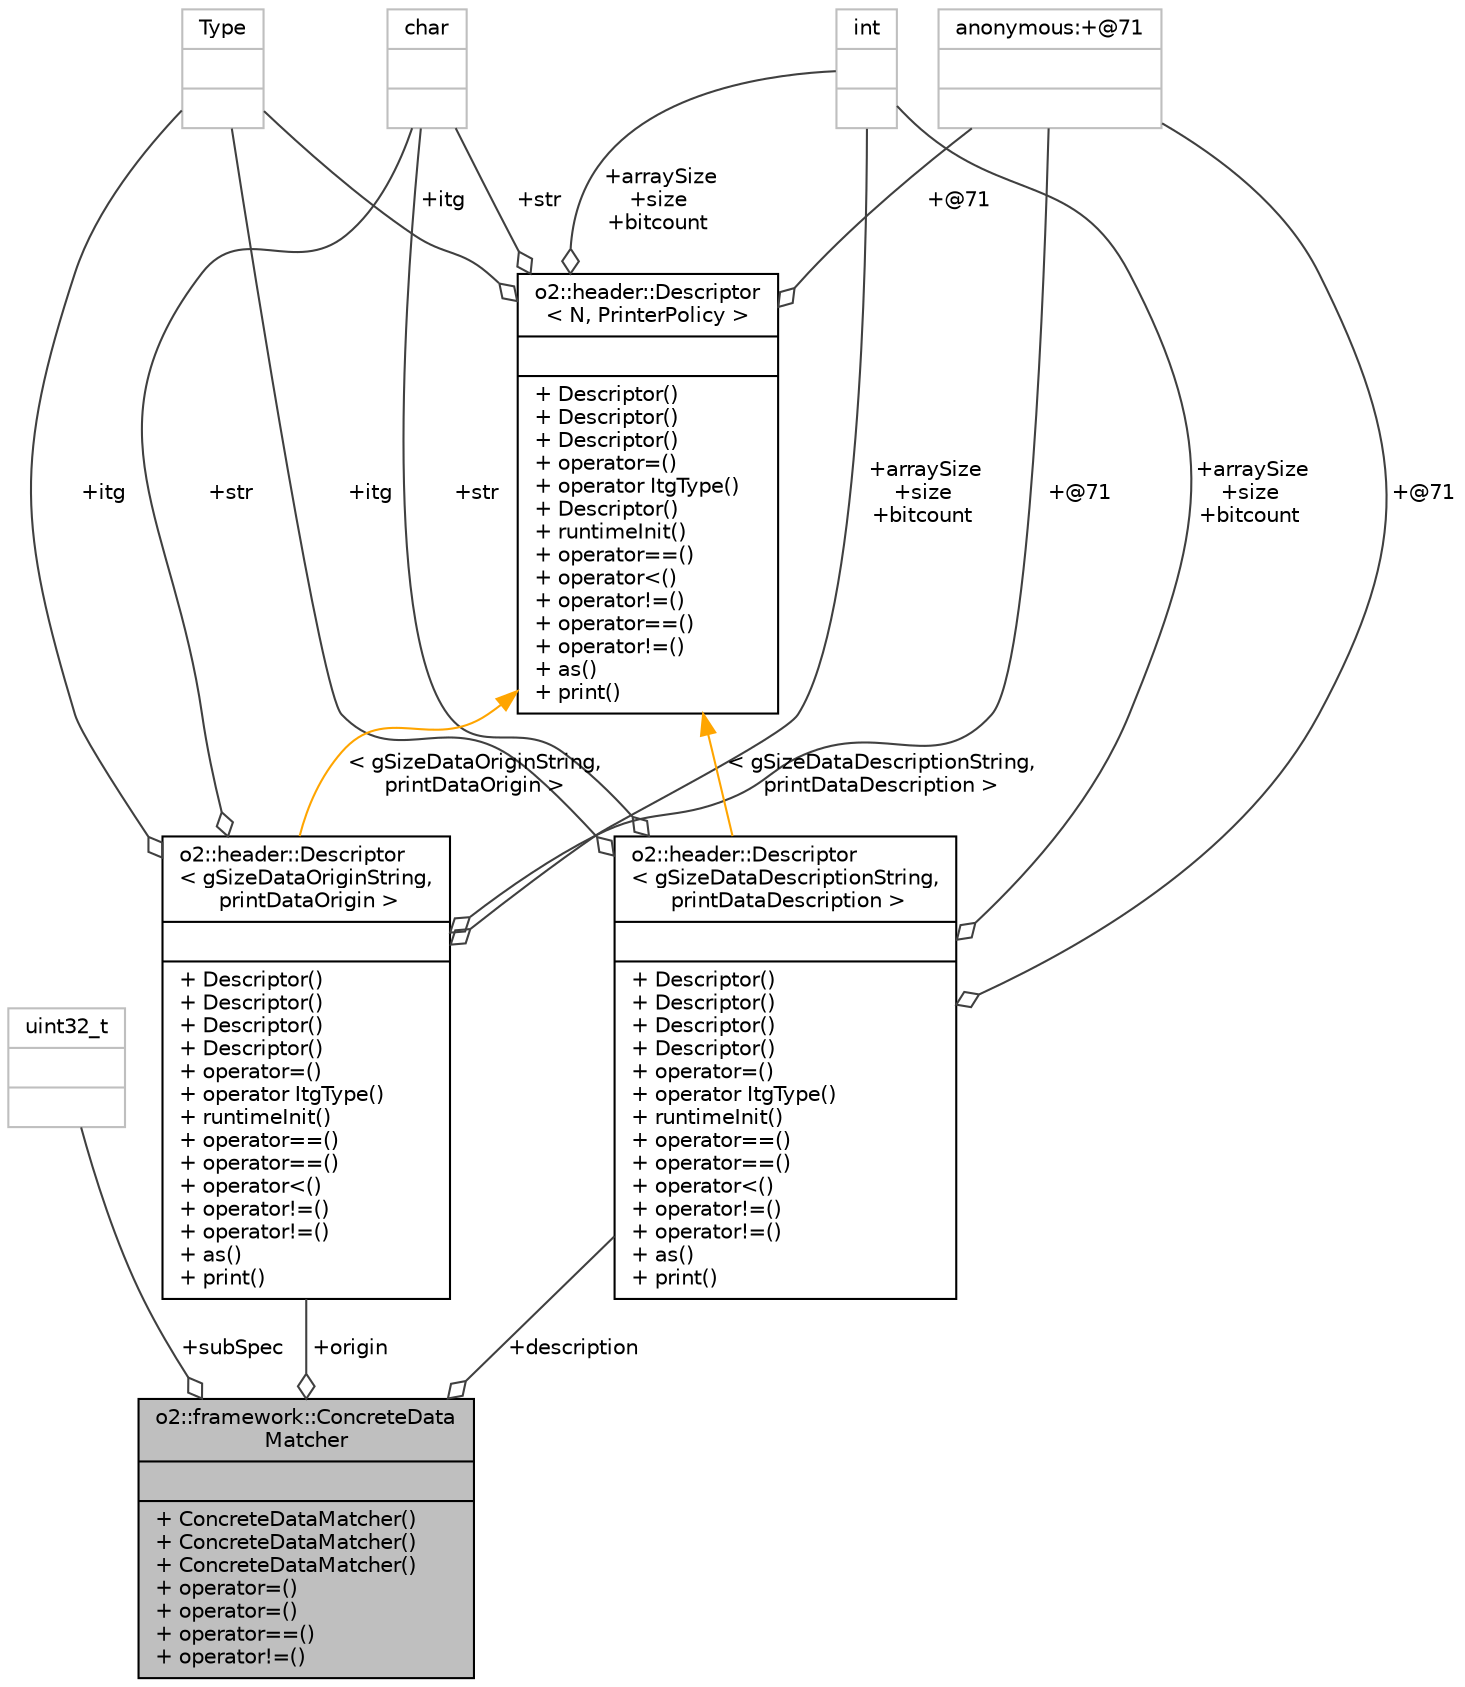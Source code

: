 digraph "o2::framework::ConcreteDataMatcher"
{
 // INTERACTIVE_SVG=YES
  bgcolor="transparent";
  edge [fontname="Helvetica",fontsize="10",labelfontname="Helvetica",labelfontsize="10"];
  node [fontname="Helvetica",fontsize="10",shape=record];
  Node1 [label="{o2::framework::ConcreteData\lMatcher\n||+ ConcreteDataMatcher()\l+ ConcreteDataMatcher()\l+ ConcreteDataMatcher()\l+ operator=()\l+ operator=()\l+ operator==()\l+ operator!=()\l}",height=0.2,width=0.4,color="black", fillcolor="grey75", style="filled", fontcolor="black"];
  Node2 -> Node1 [color="grey25",fontsize="10",style="solid",label=" +subSpec" ,arrowhead="odiamond",fontname="Helvetica"];
  Node2 [label="{uint32_t\n||}",height=0.2,width=0.4,color="grey75"];
  Node3 -> Node1 [color="grey25",fontsize="10",style="solid",label=" +origin" ,arrowhead="odiamond",fontname="Helvetica"];
  Node3 [label="{o2::header::Descriptor\l\< gSizeDataOriginString,\l printDataOrigin \>\n||+ Descriptor()\l+ Descriptor()\l+ Descriptor()\l+ Descriptor()\l+ operator=()\l+ operator ItgType()\l+ runtimeInit()\l+ operator==()\l+ operator==()\l+ operator\<()\l+ operator!=()\l+ operator!=()\l+ as()\l+ print()\l}",height=0.2,width=0.4,color="black",URL="$d9/db3/structo2_1_1header_1_1Descriptor.html"];
  Node4 -> Node3 [color="grey25",fontsize="10",style="solid",label=" +itg" ,arrowhead="odiamond",fontname="Helvetica"];
  Node4 [label="{Type\n||}",height=0.2,width=0.4,color="grey75"];
  Node5 -> Node3 [color="grey25",fontsize="10",style="solid",label=" +str" ,arrowhead="odiamond",fontname="Helvetica"];
  Node5 [label="{char\n||}",height=0.2,width=0.4,color="grey75"];
  Node6 -> Node3 [color="grey25",fontsize="10",style="solid",label=" +arraySize\n+size\n+bitcount" ,arrowhead="odiamond",fontname="Helvetica"];
  Node6 [label="{int\n||}",height=0.2,width=0.4,color="grey75"];
  Node7 -> Node3 [color="grey25",fontsize="10",style="solid",label=" +@71" ,arrowhead="odiamond",fontname="Helvetica"];
  Node7 [label="{anonymous:+@71\n||}",height=0.2,width=0.4,color="grey75"];
  Node8 -> Node3 [dir="back",color="orange",fontsize="10",style="solid",label=" \< gSizeDataOriginString,\l printDataOrigin \>" ,fontname="Helvetica"];
  Node8 [label="{o2::header::Descriptor\l\< N, PrinterPolicy \>\n||+ Descriptor()\l+ Descriptor()\l+ Descriptor()\l+ operator=()\l+ operator ItgType()\l+ Descriptor()\l+ runtimeInit()\l+ operator==()\l+ operator\<()\l+ operator!=()\l+ operator==()\l+ operator!=()\l+ as()\l+ print()\l}",height=0.2,width=0.4,color="black",URL="$d9/db3/structo2_1_1header_1_1Descriptor.html"];
  Node4 -> Node8 [color="grey25",fontsize="10",style="solid",label=" +itg" ,arrowhead="odiamond",fontname="Helvetica"];
  Node5 -> Node8 [color="grey25",fontsize="10",style="solid",label=" +str" ,arrowhead="odiamond",fontname="Helvetica"];
  Node6 -> Node8 [color="grey25",fontsize="10",style="solid",label=" +arraySize\n+size\n+bitcount" ,arrowhead="odiamond",fontname="Helvetica"];
  Node7 -> Node8 [color="grey25",fontsize="10",style="solid",label=" +@71" ,arrowhead="odiamond",fontname="Helvetica"];
  Node9 -> Node1 [color="grey25",fontsize="10",style="solid",label=" +description" ,arrowhead="odiamond",fontname="Helvetica"];
  Node9 [label="{o2::header::Descriptor\l\< gSizeDataDescriptionString,\l printDataDescription \>\n||+ Descriptor()\l+ Descriptor()\l+ Descriptor()\l+ Descriptor()\l+ operator=()\l+ operator ItgType()\l+ runtimeInit()\l+ operator==()\l+ operator==()\l+ operator\<()\l+ operator!=()\l+ operator!=()\l+ as()\l+ print()\l}",height=0.2,width=0.4,color="black",URL="$d9/db3/structo2_1_1header_1_1Descriptor.html"];
  Node4 -> Node9 [color="grey25",fontsize="10",style="solid",label=" +itg" ,arrowhead="odiamond",fontname="Helvetica"];
  Node5 -> Node9 [color="grey25",fontsize="10",style="solid",label=" +str" ,arrowhead="odiamond",fontname="Helvetica"];
  Node6 -> Node9 [color="grey25",fontsize="10",style="solid",label=" +arraySize\n+size\n+bitcount" ,arrowhead="odiamond",fontname="Helvetica"];
  Node7 -> Node9 [color="grey25",fontsize="10",style="solid",label=" +@71" ,arrowhead="odiamond",fontname="Helvetica"];
  Node8 -> Node9 [dir="back",color="orange",fontsize="10",style="solid",label=" \< gSizeDataDescriptionString,\l printDataDescription \>" ,fontname="Helvetica"];
}
